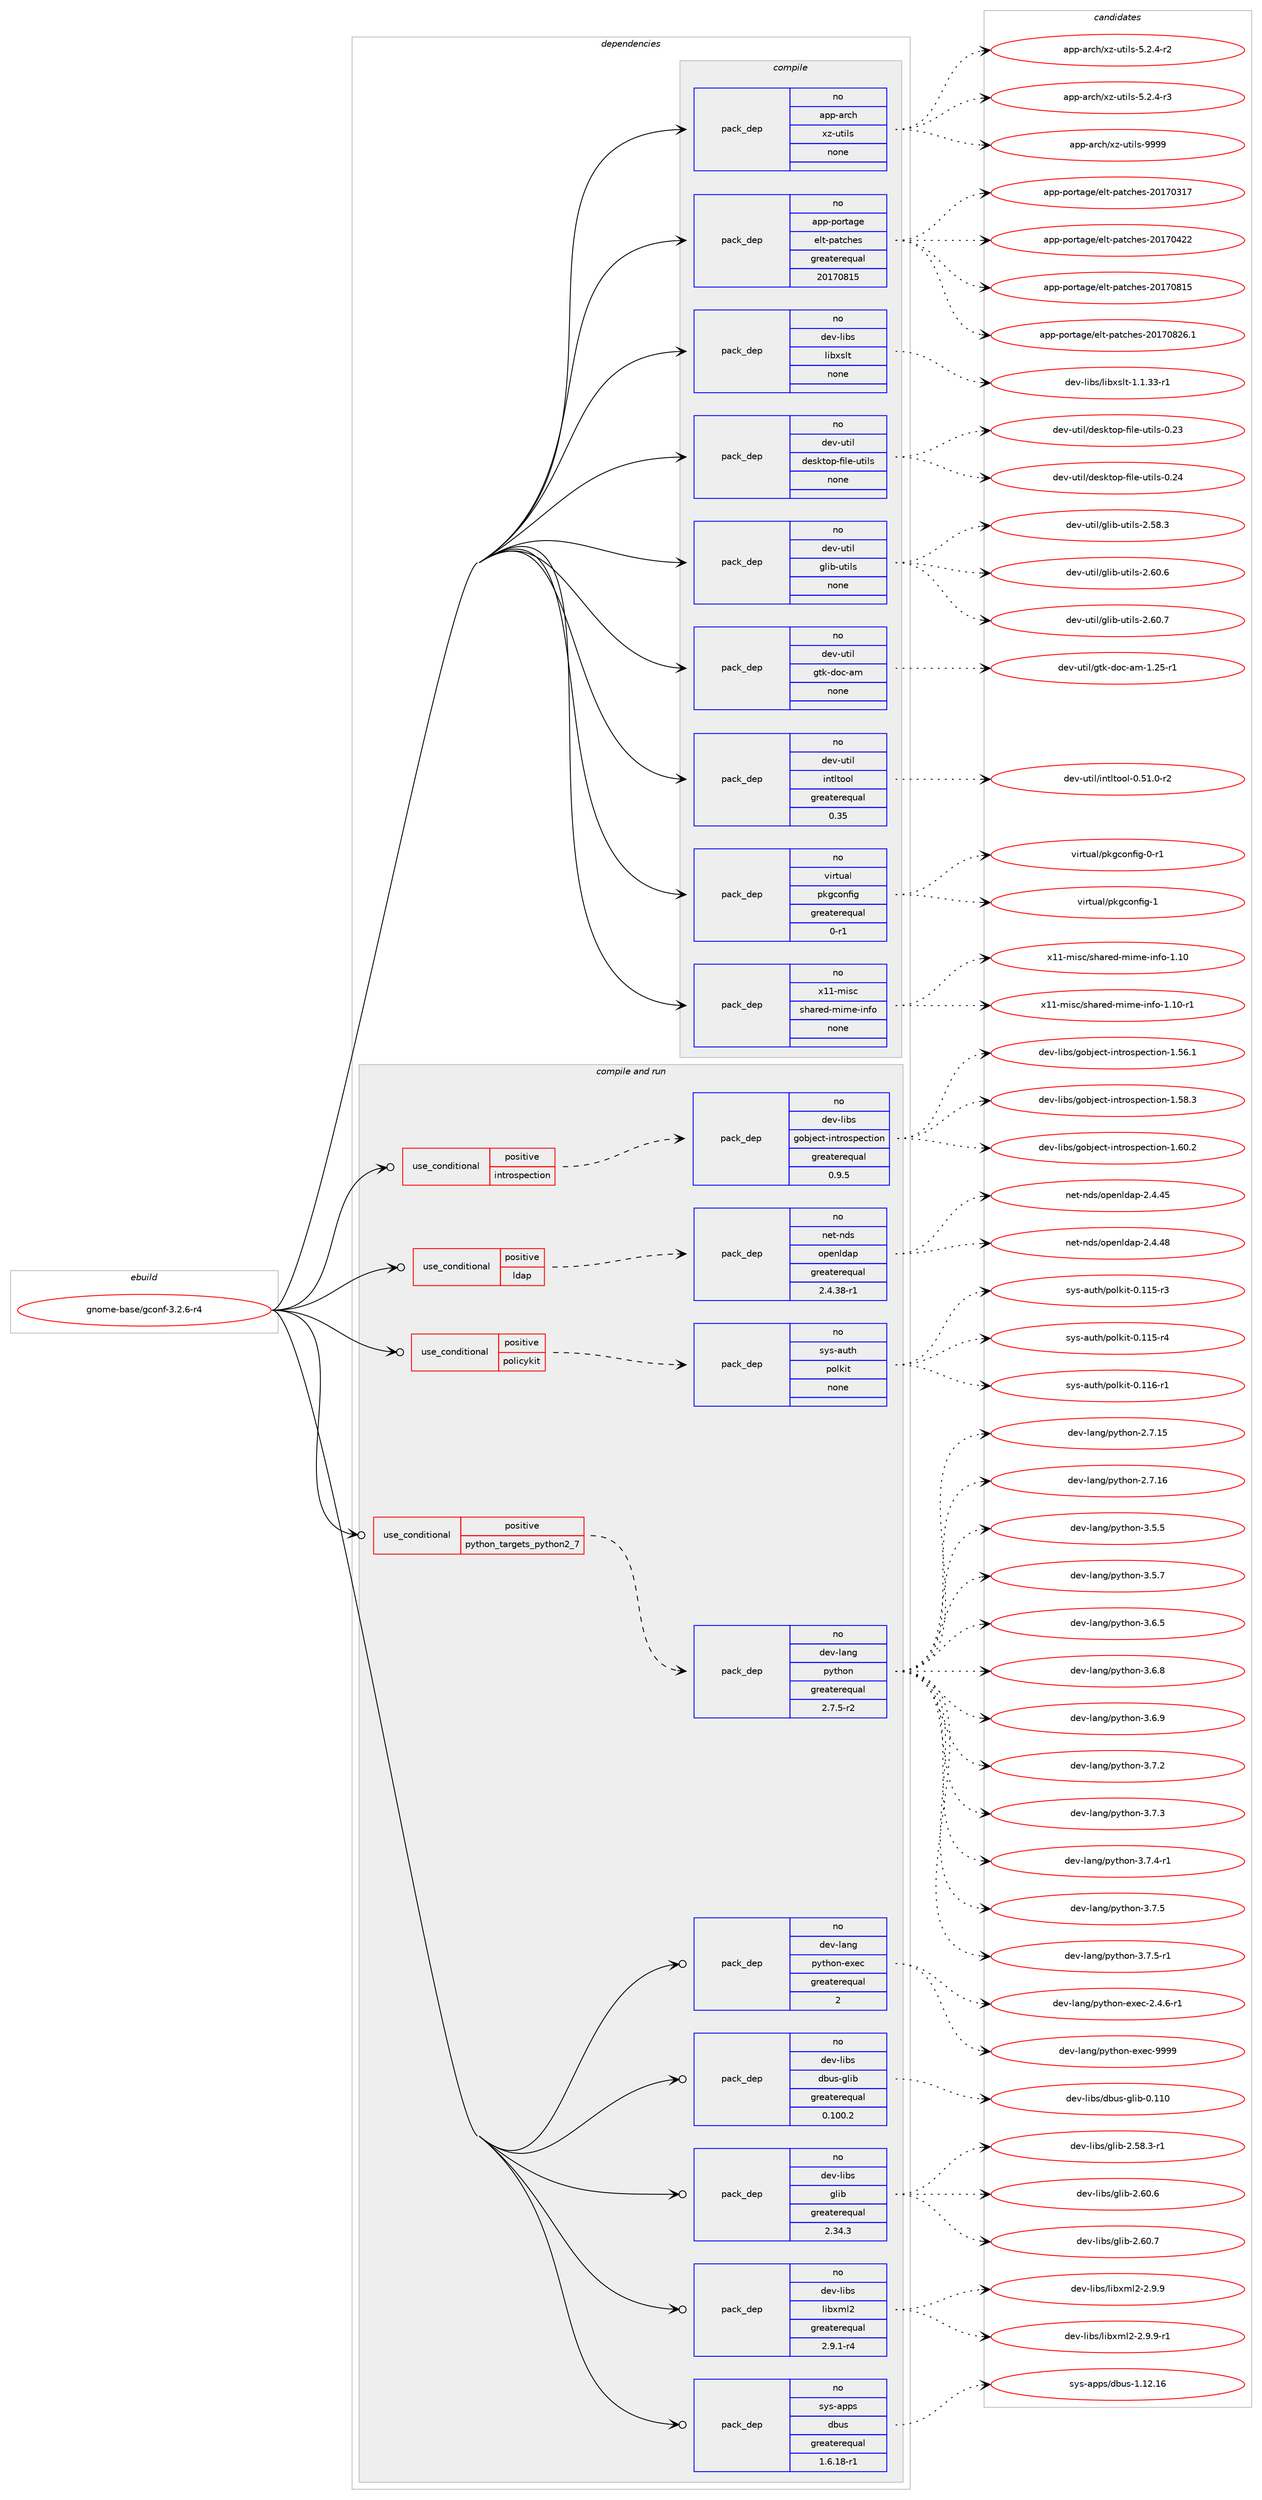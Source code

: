 digraph prolog {

# *************
# Graph options
# *************

newrank=true;
concentrate=true;
compound=true;
graph [rankdir=LR,fontname=Helvetica,fontsize=10,ranksep=1.5];#, ranksep=2.5, nodesep=0.2];
edge  [arrowhead=vee];
node  [fontname=Helvetica,fontsize=10];

# **********
# The ebuild
# **********

subgraph cluster_leftcol {
color=gray;
rank=same;
label=<<i>ebuild</i>>;
id [label="gnome-base/gconf-3.2.6-r4", color=red, width=4, href="../gnome-base/gconf-3.2.6-r4.svg"];
}

# ****************
# The dependencies
# ****************

subgraph cluster_midcol {
color=gray;
label=<<i>dependencies</i>>;
subgraph cluster_compile {
fillcolor="#eeeeee";
style=filled;
label=<<i>compile</i>>;
subgraph pack546832 {
dependency744798 [label=<<TABLE BORDER="0" CELLBORDER="1" CELLSPACING="0" CELLPADDING="4" WIDTH="220"><TR><TD ROWSPAN="6" CELLPADDING="30">pack_dep</TD></TR><TR><TD WIDTH="110">no</TD></TR><TR><TD>app-arch</TD></TR><TR><TD>xz-utils</TD></TR><TR><TD>none</TD></TR><TR><TD></TD></TR></TABLE>>, shape=none, color=blue];
}
id:e -> dependency744798:w [weight=20,style="solid",arrowhead="vee"];
subgraph pack546833 {
dependency744799 [label=<<TABLE BORDER="0" CELLBORDER="1" CELLSPACING="0" CELLPADDING="4" WIDTH="220"><TR><TD ROWSPAN="6" CELLPADDING="30">pack_dep</TD></TR><TR><TD WIDTH="110">no</TD></TR><TR><TD>app-portage</TD></TR><TR><TD>elt-patches</TD></TR><TR><TD>greaterequal</TD></TR><TR><TD>20170815</TD></TR></TABLE>>, shape=none, color=blue];
}
id:e -> dependency744799:w [weight=20,style="solid",arrowhead="vee"];
subgraph pack546834 {
dependency744800 [label=<<TABLE BORDER="0" CELLBORDER="1" CELLSPACING="0" CELLPADDING="4" WIDTH="220"><TR><TD ROWSPAN="6" CELLPADDING="30">pack_dep</TD></TR><TR><TD WIDTH="110">no</TD></TR><TR><TD>dev-libs</TD></TR><TR><TD>libxslt</TD></TR><TR><TD>none</TD></TR><TR><TD></TD></TR></TABLE>>, shape=none, color=blue];
}
id:e -> dependency744800:w [weight=20,style="solid",arrowhead="vee"];
subgraph pack546835 {
dependency744801 [label=<<TABLE BORDER="0" CELLBORDER="1" CELLSPACING="0" CELLPADDING="4" WIDTH="220"><TR><TD ROWSPAN="6" CELLPADDING="30">pack_dep</TD></TR><TR><TD WIDTH="110">no</TD></TR><TR><TD>dev-util</TD></TR><TR><TD>desktop-file-utils</TD></TR><TR><TD>none</TD></TR><TR><TD></TD></TR></TABLE>>, shape=none, color=blue];
}
id:e -> dependency744801:w [weight=20,style="solid",arrowhead="vee"];
subgraph pack546836 {
dependency744802 [label=<<TABLE BORDER="0" CELLBORDER="1" CELLSPACING="0" CELLPADDING="4" WIDTH="220"><TR><TD ROWSPAN="6" CELLPADDING="30">pack_dep</TD></TR><TR><TD WIDTH="110">no</TD></TR><TR><TD>dev-util</TD></TR><TR><TD>glib-utils</TD></TR><TR><TD>none</TD></TR><TR><TD></TD></TR></TABLE>>, shape=none, color=blue];
}
id:e -> dependency744802:w [weight=20,style="solid",arrowhead="vee"];
subgraph pack546837 {
dependency744803 [label=<<TABLE BORDER="0" CELLBORDER="1" CELLSPACING="0" CELLPADDING="4" WIDTH="220"><TR><TD ROWSPAN="6" CELLPADDING="30">pack_dep</TD></TR><TR><TD WIDTH="110">no</TD></TR><TR><TD>dev-util</TD></TR><TR><TD>gtk-doc-am</TD></TR><TR><TD>none</TD></TR><TR><TD></TD></TR></TABLE>>, shape=none, color=blue];
}
id:e -> dependency744803:w [weight=20,style="solid",arrowhead="vee"];
subgraph pack546838 {
dependency744804 [label=<<TABLE BORDER="0" CELLBORDER="1" CELLSPACING="0" CELLPADDING="4" WIDTH="220"><TR><TD ROWSPAN="6" CELLPADDING="30">pack_dep</TD></TR><TR><TD WIDTH="110">no</TD></TR><TR><TD>dev-util</TD></TR><TR><TD>intltool</TD></TR><TR><TD>greaterequal</TD></TR><TR><TD>0.35</TD></TR></TABLE>>, shape=none, color=blue];
}
id:e -> dependency744804:w [weight=20,style="solid",arrowhead="vee"];
subgraph pack546839 {
dependency744805 [label=<<TABLE BORDER="0" CELLBORDER="1" CELLSPACING="0" CELLPADDING="4" WIDTH="220"><TR><TD ROWSPAN="6" CELLPADDING="30">pack_dep</TD></TR><TR><TD WIDTH="110">no</TD></TR><TR><TD>virtual</TD></TR><TR><TD>pkgconfig</TD></TR><TR><TD>greaterequal</TD></TR><TR><TD>0-r1</TD></TR></TABLE>>, shape=none, color=blue];
}
id:e -> dependency744805:w [weight=20,style="solid",arrowhead="vee"];
subgraph pack546840 {
dependency744806 [label=<<TABLE BORDER="0" CELLBORDER="1" CELLSPACING="0" CELLPADDING="4" WIDTH="220"><TR><TD ROWSPAN="6" CELLPADDING="30">pack_dep</TD></TR><TR><TD WIDTH="110">no</TD></TR><TR><TD>x11-misc</TD></TR><TR><TD>shared-mime-info</TD></TR><TR><TD>none</TD></TR><TR><TD></TD></TR></TABLE>>, shape=none, color=blue];
}
id:e -> dependency744806:w [weight=20,style="solid",arrowhead="vee"];
}
subgraph cluster_compileandrun {
fillcolor="#eeeeee";
style=filled;
label=<<i>compile and run</i>>;
subgraph cond185428 {
dependency744807 [label=<<TABLE BORDER="0" CELLBORDER="1" CELLSPACING="0" CELLPADDING="4"><TR><TD ROWSPAN="3" CELLPADDING="10">use_conditional</TD></TR><TR><TD>positive</TD></TR><TR><TD>introspection</TD></TR></TABLE>>, shape=none, color=red];
subgraph pack546841 {
dependency744808 [label=<<TABLE BORDER="0" CELLBORDER="1" CELLSPACING="0" CELLPADDING="4" WIDTH="220"><TR><TD ROWSPAN="6" CELLPADDING="30">pack_dep</TD></TR><TR><TD WIDTH="110">no</TD></TR><TR><TD>dev-libs</TD></TR><TR><TD>gobject-introspection</TD></TR><TR><TD>greaterequal</TD></TR><TR><TD>0.9.5</TD></TR></TABLE>>, shape=none, color=blue];
}
dependency744807:e -> dependency744808:w [weight=20,style="dashed",arrowhead="vee"];
}
id:e -> dependency744807:w [weight=20,style="solid",arrowhead="odotvee"];
subgraph cond185429 {
dependency744809 [label=<<TABLE BORDER="0" CELLBORDER="1" CELLSPACING="0" CELLPADDING="4"><TR><TD ROWSPAN="3" CELLPADDING="10">use_conditional</TD></TR><TR><TD>positive</TD></TR><TR><TD>ldap</TD></TR></TABLE>>, shape=none, color=red];
subgraph pack546842 {
dependency744810 [label=<<TABLE BORDER="0" CELLBORDER="1" CELLSPACING="0" CELLPADDING="4" WIDTH="220"><TR><TD ROWSPAN="6" CELLPADDING="30">pack_dep</TD></TR><TR><TD WIDTH="110">no</TD></TR><TR><TD>net-nds</TD></TR><TR><TD>openldap</TD></TR><TR><TD>greaterequal</TD></TR><TR><TD>2.4.38-r1</TD></TR></TABLE>>, shape=none, color=blue];
}
dependency744809:e -> dependency744810:w [weight=20,style="dashed",arrowhead="vee"];
}
id:e -> dependency744809:w [weight=20,style="solid",arrowhead="odotvee"];
subgraph cond185430 {
dependency744811 [label=<<TABLE BORDER="0" CELLBORDER="1" CELLSPACING="0" CELLPADDING="4"><TR><TD ROWSPAN="3" CELLPADDING="10">use_conditional</TD></TR><TR><TD>positive</TD></TR><TR><TD>policykit</TD></TR></TABLE>>, shape=none, color=red];
subgraph pack546843 {
dependency744812 [label=<<TABLE BORDER="0" CELLBORDER="1" CELLSPACING="0" CELLPADDING="4" WIDTH="220"><TR><TD ROWSPAN="6" CELLPADDING="30">pack_dep</TD></TR><TR><TD WIDTH="110">no</TD></TR><TR><TD>sys-auth</TD></TR><TR><TD>polkit</TD></TR><TR><TD>none</TD></TR><TR><TD></TD></TR></TABLE>>, shape=none, color=blue];
}
dependency744811:e -> dependency744812:w [weight=20,style="dashed",arrowhead="vee"];
}
id:e -> dependency744811:w [weight=20,style="solid",arrowhead="odotvee"];
subgraph cond185431 {
dependency744813 [label=<<TABLE BORDER="0" CELLBORDER="1" CELLSPACING="0" CELLPADDING="4"><TR><TD ROWSPAN="3" CELLPADDING="10">use_conditional</TD></TR><TR><TD>positive</TD></TR><TR><TD>python_targets_python2_7</TD></TR></TABLE>>, shape=none, color=red];
subgraph pack546844 {
dependency744814 [label=<<TABLE BORDER="0" CELLBORDER="1" CELLSPACING="0" CELLPADDING="4" WIDTH="220"><TR><TD ROWSPAN="6" CELLPADDING="30">pack_dep</TD></TR><TR><TD WIDTH="110">no</TD></TR><TR><TD>dev-lang</TD></TR><TR><TD>python</TD></TR><TR><TD>greaterequal</TD></TR><TR><TD>2.7.5-r2</TD></TR></TABLE>>, shape=none, color=blue];
}
dependency744813:e -> dependency744814:w [weight=20,style="dashed",arrowhead="vee"];
}
id:e -> dependency744813:w [weight=20,style="solid",arrowhead="odotvee"];
subgraph pack546845 {
dependency744815 [label=<<TABLE BORDER="0" CELLBORDER="1" CELLSPACING="0" CELLPADDING="4" WIDTH="220"><TR><TD ROWSPAN="6" CELLPADDING="30">pack_dep</TD></TR><TR><TD WIDTH="110">no</TD></TR><TR><TD>dev-lang</TD></TR><TR><TD>python-exec</TD></TR><TR><TD>greaterequal</TD></TR><TR><TD>2</TD></TR></TABLE>>, shape=none, color=blue];
}
id:e -> dependency744815:w [weight=20,style="solid",arrowhead="odotvee"];
subgraph pack546846 {
dependency744816 [label=<<TABLE BORDER="0" CELLBORDER="1" CELLSPACING="0" CELLPADDING="4" WIDTH="220"><TR><TD ROWSPAN="6" CELLPADDING="30">pack_dep</TD></TR><TR><TD WIDTH="110">no</TD></TR><TR><TD>dev-libs</TD></TR><TR><TD>dbus-glib</TD></TR><TR><TD>greaterequal</TD></TR><TR><TD>0.100.2</TD></TR></TABLE>>, shape=none, color=blue];
}
id:e -> dependency744816:w [weight=20,style="solid",arrowhead="odotvee"];
subgraph pack546847 {
dependency744817 [label=<<TABLE BORDER="0" CELLBORDER="1" CELLSPACING="0" CELLPADDING="4" WIDTH="220"><TR><TD ROWSPAN="6" CELLPADDING="30">pack_dep</TD></TR><TR><TD WIDTH="110">no</TD></TR><TR><TD>dev-libs</TD></TR><TR><TD>glib</TD></TR><TR><TD>greaterequal</TD></TR><TR><TD>2.34.3</TD></TR></TABLE>>, shape=none, color=blue];
}
id:e -> dependency744817:w [weight=20,style="solid",arrowhead="odotvee"];
subgraph pack546848 {
dependency744818 [label=<<TABLE BORDER="0" CELLBORDER="1" CELLSPACING="0" CELLPADDING="4" WIDTH="220"><TR><TD ROWSPAN="6" CELLPADDING="30">pack_dep</TD></TR><TR><TD WIDTH="110">no</TD></TR><TR><TD>dev-libs</TD></TR><TR><TD>libxml2</TD></TR><TR><TD>greaterequal</TD></TR><TR><TD>2.9.1-r4</TD></TR></TABLE>>, shape=none, color=blue];
}
id:e -> dependency744818:w [weight=20,style="solid",arrowhead="odotvee"];
subgraph pack546849 {
dependency744819 [label=<<TABLE BORDER="0" CELLBORDER="1" CELLSPACING="0" CELLPADDING="4" WIDTH="220"><TR><TD ROWSPAN="6" CELLPADDING="30">pack_dep</TD></TR><TR><TD WIDTH="110">no</TD></TR><TR><TD>sys-apps</TD></TR><TR><TD>dbus</TD></TR><TR><TD>greaterequal</TD></TR><TR><TD>1.6.18-r1</TD></TR></TABLE>>, shape=none, color=blue];
}
id:e -> dependency744819:w [weight=20,style="solid",arrowhead="odotvee"];
}
subgraph cluster_run {
fillcolor="#eeeeee";
style=filled;
label=<<i>run</i>>;
}
}

# **************
# The candidates
# **************

subgraph cluster_choices {
rank=same;
color=gray;
label=<<i>candidates</i>>;

subgraph choice546832 {
color=black;
nodesep=1;
choice9711211245971149910447120122451171161051081154553465046524511450 [label="app-arch/xz-utils-5.2.4-r2", color=red, width=4,href="../app-arch/xz-utils-5.2.4-r2.svg"];
choice9711211245971149910447120122451171161051081154553465046524511451 [label="app-arch/xz-utils-5.2.4-r3", color=red, width=4,href="../app-arch/xz-utils-5.2.4-r3.svg"];
choice9711211245971149910447120122451171161051081154557575757 [label="app-arch/xz-utils-9999", color=red, width=4,href="../app-arch/xz-utils-9999.svg"];
dependency744798:e -> choice9711211245971149910447120122451171161051081154553465046524511450:w [style=dotted,weight="100"];
dependency744798:e -> choice9711211245971149910447120122451171161051081154553465046524511451:w [style=dotted,weight="100"];
dependency744798:e -> choice9711211245971149910447120122451171161051081154557575757:w [style=dotted,weight="100"];
}
subgraph choice546833 {
color=black;
nodesep=1;
choice97112112451121111141169710310147101108116451129711699104101115455048495548514955 [label="app-portage/elt-patches-20170317", color=red, width=4,href="../app-portage/elt-patches-20170317.svg"];
choice97112112451121111141169710310147101108116451129711699104101115455048495548525050 [label="app-portage/elt-patches-20170422", color=red, width=4,href="../app-portage/elt-patches-20170422.svg"];
choice97112112451121111141169710310147101108116451129711699104101115455048495548564953 [label="app-portage/elt-patches-20170815", color=red, width=4,href="../app-portage/elt-patches-20170815.svg"];
choice971121124511211111411697103101471011081164511297116991041011154550484955485650544649 [label="app-portage/elt-patches-20170826.1", color=red, width=4,href="../app-portage/elt-patches-20170826.1.svg"];
dependency744799:e -> choice97112112451121111141169710310147101108116451129711699104101115455048495548514955:w [style=dotted,weight="100"];
dependency744799:e -> choice97112112451121111141169710310147101108116451129711699104101115455048495548525050:w [style=dotted,weight="100"];
dependency744799:e -> choice97112112451121111141169710310147101108116451129711699104101115455048495548564953:w [style=dotted,weight="100"];
dependency744799:e -> choice971121124511211111411697103101471011081164511297116991041011154550484955485650544649:w [style=dotted,weight="100"];
}
subgraph choice546834 {
color=black;
nodesep=1;
choice10010111845108105981154710810598120115108116454946494651514511449 [label="dev-libs/libxslt-1.1.33-r1", color=red, width=4,href="../dev-libs/libxslt-1.1.33-r1.svg"];
dependency744800:e -> choice10010111845108105981154710810598120115108116454946494651514511449:w [style=dotted,weight="100"];
}
subgraph choice546835 {
color=black;
nodesep=1;
choice100101118451171161051084710010111510711611111245102105108101451171161051081154548465051 [label="dev-util/desktop-file-utils-0.23", color=red, width=4,href="../dev-util/desktop-file-utils-0.23.svg"];
choice100101118451171161051084710010111510711611111245102105108101451171161051081154548465052 [label="dev-util/desktop-file-utils-0.24", color=red, width=4,href="../dev-util/desktop-file-utils-0.24.svg"];
dependency744801:e -> choice100101118451171161051084710010111510711611111245102105108101451171161051081154548465051:w [style=dotted,weight="100"];
dependency744801:e -> choice100101118451171161051084710010111510711611111245102105108101451171161051081154548465052:w [style=dotted,weight="100"];
}
subgraph choice546836 {
color=black;
nodesep=1;
choice1001011184511711610510847103108105984511711610510811545504653564651 [label="dev-util/glib-utils-2.58.3", color=red, width=4,href="../dev-util/glib-utils-2.58.3.svg"];
choice1001011184511711610510847103108105984511711610510811545504654484654 [label="dev-util/glib-utils-2.60.6", color=red, width=4,href="../dev-util/glib-utils-2.60.6.svg"];
choice1001011184511711610510847103108105984511711610510811545504654484655 [label="dev-util/glib-utils-2.60.7", color=red, width=4,href="../dev-util/glib-utils-2.60.7.svg"];
dependency744802:e -> choice1001011184511711610510847103108105984511711610510811545504653564651:w [style=dotted,weight="100"];
dependency744802:e -> choice1001011184511711610510847103108105984511711610510811545504654484654:w [style=dotted,weight="100"];
dependency744802:e -> choice1001011184511711610510847103108105984511711610510811545504654484655:w [style=dotted,weight="100"];
}
subgraph choice546837 {
color=black;
nodesep=1;
choice10010111845117116105108471031161074510011199459710945494650534511449 [label="dev-util/gtk-doc-am-1.25-r1", color=red, width=4,href="../dev-util/gtk-doc-am-1.25-r1.svg"];
dependency744803:e -> choice10010111845117116105108471031161074510011199459710945494650534511449:w [style=dotted,weight="100"];
}
subgraph choice546838 {
color=black;
nodesep=1;
choice1001011184511711610510847105110116108116111111108454846534946484511450 [label="dev-util/intltool-0.51.0-r2", color=red, width=4,href="../dev-util/intltool-0.51.0-r2.svg"];
dependency744804:e -> choice1001011184511711610510847105110116108116111111108454846534946484511450:w [style=dotted,weight="100"];
}
subgraph choice546839 {
color=black;
nodesep=1;
choice11810511411611797108471121071039911111010210510345484511449 [label="virtual/pkgconfig-0-r1", color=red, width=4,href="../virtual/pkgconfig-0-r1.svg"];
choice1181051141161179710847112107103991111101021051034549 [label="virtual/pkgconfig-1", color=red, width=4,href="../virtual/pkgconfig-1.svg"];
dependency744805:e -> choice11810511411611797108471121071039911111010210510345484511449:w [style=dotted,weight="100"];
dependency744805:e -> choice1181051141161179710847112107103991111101021051034549:w [style=dotted,weight="100"];
}
subgraph choice546840 {
color=black;
nodesep=1;
choice12049494510910511599471151049711410110045109105109101451051101021114549464948 [label="x11-misc/shared-mime-info-1.10", color=red, width=4,href="../x11-misc/shared-mime-info-1.10.svg"];
choice120494945109105115994711510497114101100451091051091014510511010211145494649484511449 [label="x11-misc/shared-mime-info-1.10-r1", color=red, width=4,href="../x11-misc/shared-mime-info-1.10-r1.svg"];
dependency744806:e -> choice12049494510910511599471151049711410110045109105109101451051101021114549464948:w [style=dotted,weight="100"];
dependency744806:e -> choice120494945109105115994711510497114101100451091051091014510511010211145494649484511449:w [style=dotted,weight="100"];
}
subgraph choice546841 {
color=black;
nodesep=1;
choice1001011184510810598115471031119810610199116451051101161141111151121019911610511111045494653544649 [label="dev-libs/gobject-introspection-1.56.1", color=red, width=4,href="../dev-libs/gobject-introspection-1.56.1.svg"];
choice1001011184510810598115471031119810610199116451051101161141111151121019911610511111045494653564651 [label="dev-libs/gobject-introspection-1.58.3", color=red, width=4,href="../dev-libs/gobject-introspection-1.58.3.svg"];
choice1001011184510810598115471031119810610199116451051101161141111151121019911610511111045494654484650 [label="dev-libs/gobject-introspection-1.60.2", color=red, width=4,href="../dev-libs/gobject-introspection-1.60.2.svg"];
dependency744808:e -> choice1001011184510810598115471031119810610199116451051101161141111151121019911610511111045494653544649:w [style=dotted,weight="100"];
dependency744808:e -> choice1001011184510810598115471031119810610199116451051101161141111151121019911610511111045494653564651:w [style=dotted,weight="100"];
dependency744808:e -> choice1001011184510810598115471031119810610199116451051101161141111151121019911610511111045494654484650:w [style=dotted,weight="100"];
}
subgraph choice546842 {
color=black;
nodesep=1;
choice11010111645110100115471111121011101081009711245504652465253 [label="net-nds/openldap-2.4.45", color=red, width=4,href="../net-nds/openldap-2.4.45.svg"];
choice11010111645110100115471111121011101081009711245504652465256 [label="net-nds/openldap-2.4.48", color=red, width=4,href="../net-nds/openldap-2.4.48.svg"];
dependency744810:e -> choice11010111645110100115471111121011101081009711245504652465253:w [style=dotted,weight="100"];
dependency744810:e -> choice11010111645110100115471111121011101081009711245504652465256:w [style=dotted,weight="100"];
}
subgraph choice546843 {
color=black;
nodesep=1;
choice1151211154597117116104471121111081071051164548464949534511451 [label="sys-auth/polkit-0.115-r3", color=red, width=4,href="../sys-auth/polkit-0.115-r3.svg"];
choice1151211154597117116104471121111081071051164548464949534511452 [label="sys-auth/polkit-0.115-r4", color=red, width=4,href="../sys-auth/polkit-0.115-r4.svg"];
choice1151211154597117116104471121111081071051164548464949544511449 [label="sys-auth/polkit-0.116-r1", color=red, width=4,href="../sys-auth/polkit-0.116-r1.svg"];
dependency744812:e -> choice1151211154597117116104471121111081071051164548464949534511451:w [style=dotted,weight="100"];
dependency744812:e -> choice1151211154597117116104471121111081071051164548464949534511452:w [style=dotted,weight="100"];
dependency744812:e -> choice1151211154597117116104471121111081071051164548464949544511449:w [style=dotted,weight="100"];
}
subgraph choice546844 {
color=black;
nodesep=1;
choice10010111845108971101034711212111610411111045504655464953 [label="dev-lang/python-2.7.15", color=red, width=4,href="../dev-lang/python-2.7.15.svg"];
choice10010111845108971101034711212111610411111045504655464954 [label="dev-lang/python-2.7.16", color=red, width=4,href="../dev-lang/python-2.7.16.svg"];
choice100101118451089711010347112121116104111110455146534653 [label="dev-lang/python-3.5.5", color=red, width=4,href="../dev-lang/python-3.5.5.svg"];
choice100101118451089711010347112121116104111110455146534655 [label="dev-lang/python-3.5.7", color=red, width=4,href="../dev-lang/python-3.5.7.svg"];
choice100101118451089711010347112121116104111110455146544653 [label="dev-lang/python-3.6.5", color=red, width=4,href="../dev-lang/python-3.6.5.svg"];
choice100101118451089711010347112121116104111110455146544656 [label="dev-lang/python-3.6.8", color=red, width=4,href="../dev-lang/python-3.6.8.svg"];
choice100101118451089711010347112121116104111110455146544657 [label="dev-lang/python-3.6.9", color=red, width=4,href="../dev-lang/python-3.6.9.svg"];
choice100101118451089711010347112121116104111110455146554650 [label="dev-lang/python-3.7.2", color=red, width=4,href="../dev-lang/python-3.7.2.svg"];
choice100101118451089711010347112121116104111110455146554651 [label="dev-lang/python-3.7.3", color=red, width=4,href="../dev-lang/python-3.7.3.svg"];
choice1001011184510897110103471121211161041111104551465546524511449 [label="dev-lang/python-3.7.4-r1", color=red, width=4,href="../dev-lang/python-3.7.4-r1.svg"];
choice100101118451089711010347112121116104111110455146554653 [label="dev-lang/python-3.7.5", color=red, width=4,href="../dev-lang/python-3.7.5.svg"];
choice1001011184510897110103471121211161041111104551465546534511449 [label="dev-lang/python-3.7.5-r1", color=red, width=4,href="../dev-lang/python-3.7.5-r1.svg"];
dependency744814:e -> choice10010111845108971101034711212111610411111045504655464953:w [style=dotted,weight="100"];
dependency744814:e -> choice10010111845108971101034711212111610411111045504655464954:w [style=dotted,weight="100"];
dependency744814:e -> choice100101118451089711010347112121116104111110455146534653:w [style=dotted,weight="100"];
dependency744814:e -> choice100101118451089711010347112121116104111110455146534655:w [style=dotted,weight="100"];
dependency744814:e -> choice100101118451089711010347112121116104111110455146544653:w [style=dotted,weight="100"];
dependency744814:e -> choice100101118451089711010347112121116104111110455146544656:w [style=dotted,weight="100"];
dependency744814:e -> choice100101118451089711010347112121116104111110455146544657:w [style=dotted,weight="100"];
dependency744814:e -> choice100101118451089711010347112121116104111110455146554650:w [style=dotted,weight="100"];
dependency744814:e -> choice100101118451089711010347112121116104111110455146554651:w [style=dotted,weight="100"];
dependency744814:e -> choice1001011184510897110103471121211161041111104551465546524511449:w [style=dotted,weight="100"];
dependency744814:e -> choice100101118451089711010347112121116104111110455146554653:w [style=dotted,weight="100"];
dependency744814:e -> choice1001011184510897110103471121211161041111104551465546534511449:w [style=dotted,weight="100"];
}
subgraph choice546845 {
color=black;
nodesep=1;
choice10010111845108971101034711212111610411111045101120101994550465246544511449 [label="dev-lang/python-exec-2.4.6-r1", color=red, width=4,href="../dev-lang/python-exec-2.4.6-r1.svg"];
choice10010111845108971101034711212111610411111045101120101994557575757 [label="dev-lang/python-exec-9999", color=red, width=4,href="../dev-lang/python-exec-9999.svg"];
dependency744815:e -> choice10010111845108971101034711212111610411111045101120101994550465246544511449:w [style=dotted,weight="100"];
dependency744815:e -> choice10010111845108971101034711212111610411111045101120101994557575757:w [style=dotted,weight="100"];
}
subgraph choice546846 {
color=black;
nodesep=1;
choice100101118451081059811547100981171154510310810598454846494948 [label="dev-libs/dbus-glib-0.110", color=red, width=4,href="../dev-libs/dbus-glib-0.110.svg"];
dependency744816:e -> choice100101118451081059811547100981171154510310810598454846494948:w [style=dotted,weight="100"];
}
subgraph choice546847 {
color=black;
nodesep=1;
choice10010111845108105981154710310810598455046535646514511449 [label="dev-libs/glib-2.58.3-r1", color=red, width=4,href="../dev-libs/glib-2.58.3-r1.svg"];
choice1001011184510810598115471031081059845504654484654 [label="dev-libs/glib-2.60.6", color=red, width=4,href="../dev-libs/glib-2.60.6.svg"];
choice1001011184510810598115471031081059845504654484655 [label="dev-libs/glib-2.60.7", color=red, width=4,href="../dev-libs/glib-2.60.7.svg"];
dependency744817:e -> choice10010111845108105981154710310810598455046535646514511449:w [style=dotted,weight="100"];
dependency744817:e -> choice1001011184510810598115471031081059845504654484654:w [style=dotted,weight="100"];
dependency744817:e -> choice1001011184510810598115471031081059845504654484655:w [style=dotted,weight="100"];
}
subgraph choice546848 {
color=black;
nodesep=1;
choice1001011184510810598115471081059812010910850455046574657 [label="dev-libs/libxml2-2.9.9", color=red, width=4,href="../dev-libs/libxml2-2.9.9.svg"];
choice10010111845108105981154710810598120109108504550465746574511449 [label="dev-libs/libxml2-2.9.9-r1", color=red, width=4,href="../dev-libs/libxml2-2.9.9-r1.svg"];
dependency744818:e -> choice1001011184510810598115471081059812010910850455046574657:w [style=dotted,weight="100"];
dependency744818:e -> choice10010111845108105981154710810598120109108504550465746574511449:w [style=dotted,weight="100"];
}
subgraph choice546849 {
color=black;
nodesep=1;
choice115121115459711211211547100981171154549464950464954 [label="sys-apps/dbus-1.12.16", color=red, width=4,href="../sys-apps/dbus-1.12.16.svg"];
dependency744819:e -> choice115121115459711211211547100981171154549464950464954:w [style=dotted,weight="100"];
}
}

}

